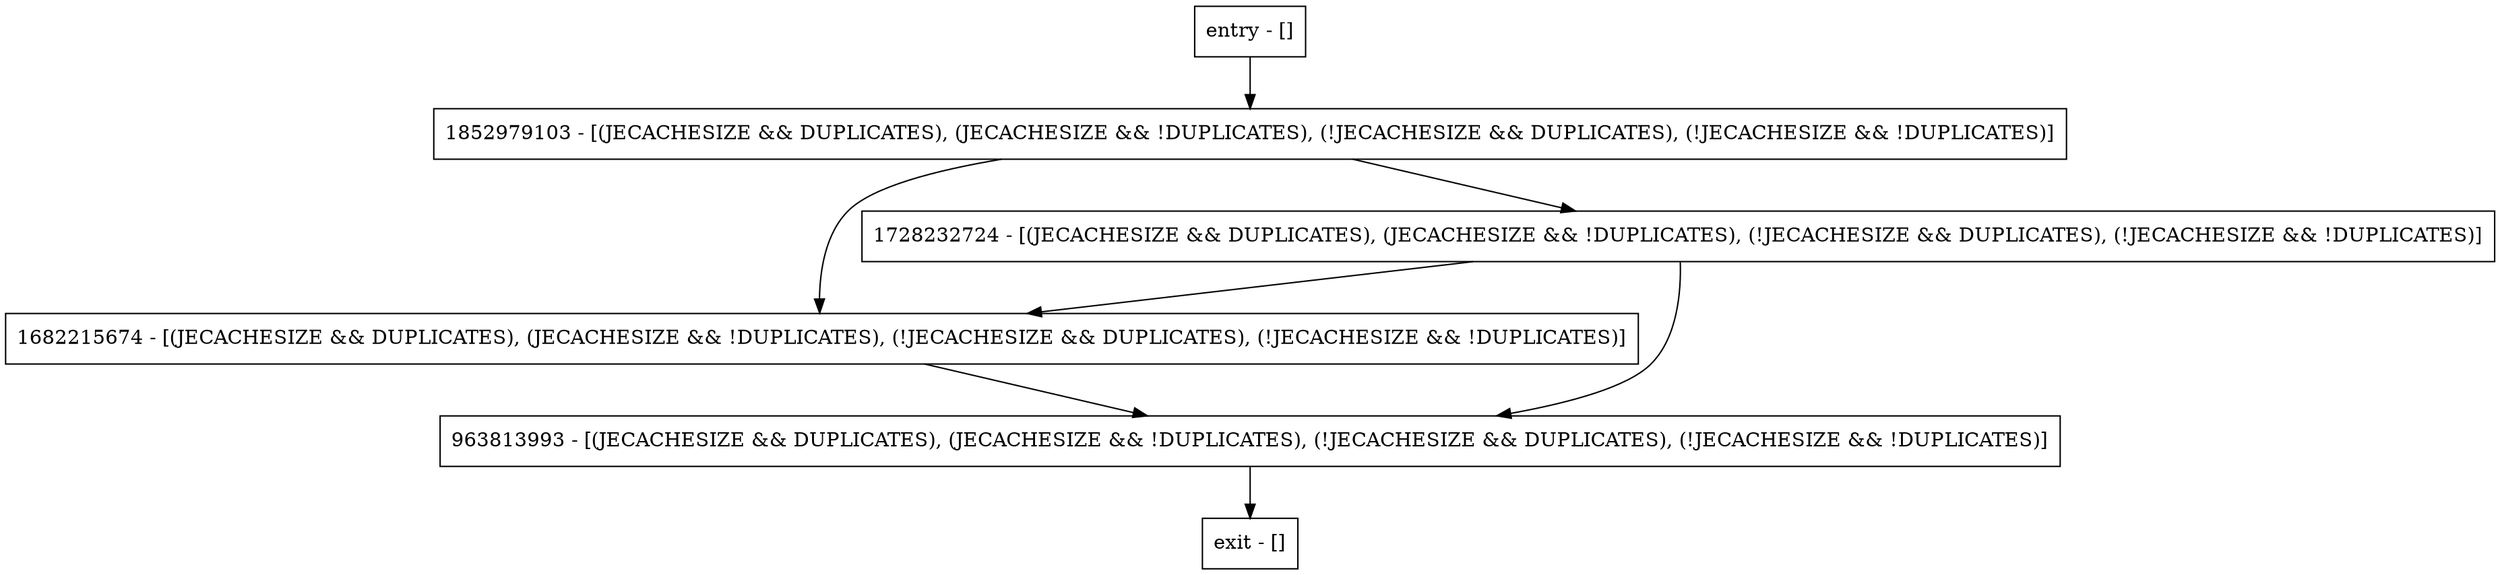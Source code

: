 digraph setLsn {
node [shape=record];
entry [label="entry - []"];
exit [label="exit - []"];
1728232724 [label="1728232724 - [(JECACHESIZE && DUPLICATES), (JECACHESIZE && !DUPLICATES), (!JECACHESIZE && DUPLICATES), (!JECACHESIZE && !DUPLICATES)]"];
1682215674 [label="1682215674 - [(JECACHESIZE && DUPLICATES), (JECACHESIZE && !DUPLICATES), (!JECACHESIZE && DUPLICATES), (!JECACHESIZE && !DUPLICATES)]"];
963813993 [label="963813993 - [(JECACHESIZE && DUPLICATES), (JECACHESIZE && !DUPLICATES), (!JECACHESIZE && DUPLICATES), (!JECACHESIZE && !DUPLICATES)]"];
1852979103 [label="1852979103 - [(JECACHESIZE && DUPLICATES), (JECACHESIZE && !DUPLICATES), (!JECACHESIZE && DUPLICATES), (!JECACHESIZE && !DUPLICATES)]"];
entry;
exit;
entry -> 1852979103;
1728232724 -> 1682215674;
1728232724 -> 963813993;
1682215674 -> 963813993;
963813993 -> exit;
1852979103 -> 1728232724;
1852979103 -> 1682215674;
}
